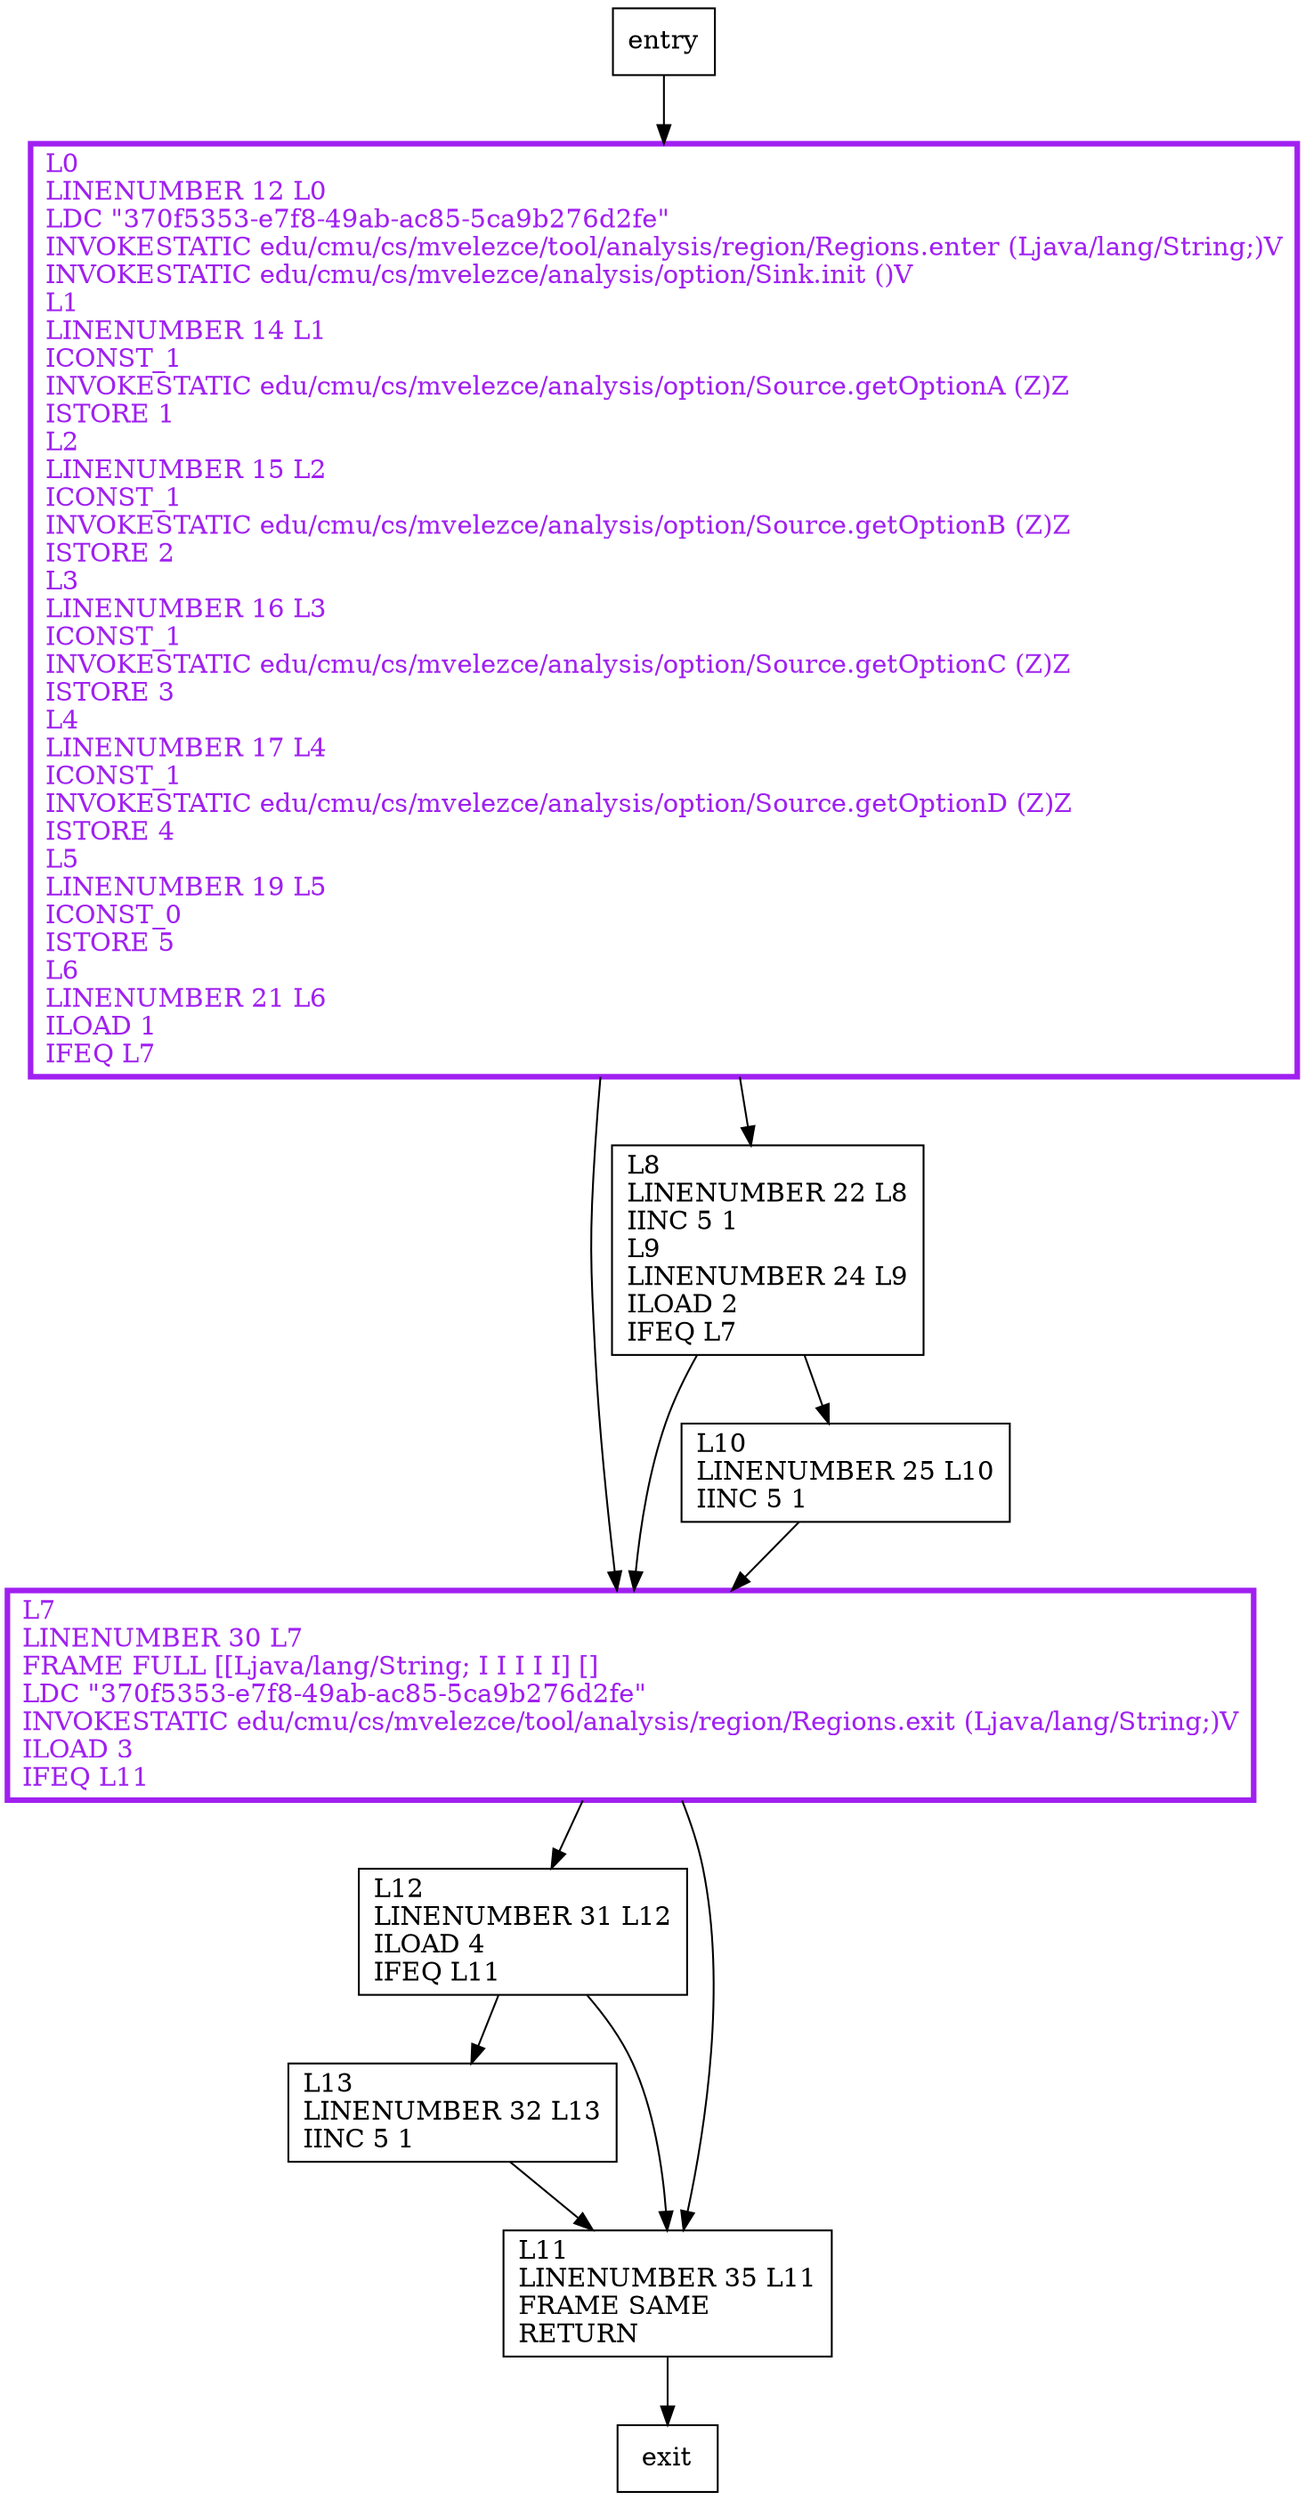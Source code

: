 digraph main {
node [shape=record];
1519451306 [label="L7\lLINENUMBER 30 L7\lFRAME FULL [[Ljava/lang/String; I I I I I] []\lLDC \"370f5353-e7f8-49ab-ac85-5ca9b276d2fe\"\lINVOKESTATIC edu/cmu/cs/mvelezce/tool/analysis/region/Regions.exit (Ljava/lang/String;)V\lILOAD 3\lIFEQ L11\l"];
403041430 [label="L8\lLINENUMBER 22 L8\lIINC 5 1\lL9\lLINENUMBER 24 L9\lILOAD 2\lIFEQ L7\l"];
851074149 [label="L10\lLINENUMBER 25 L10\lIINC 5 1\l"];
1199141889 [label="L12\lLINENUMBER 31 L12\lILOAD 4\lIFEQ L11\l"];
1140684760 [label="L0\lLINENUMBER 12 L0\lLDC \"370f5353-e7f8-49ab-ac85-5ca9b276d2fe\"\lINVOKESTATIC edu/cmu/cs/mvelezce/tool/analysis/region/Regions.enter (Ljava/lang/String;)V\lINVOKESTATIC edu/cmu/cs/mvelezce/analysis/option/Sink.init ()V\lL1\lLINENUMBER 14 L1\lICONST_1\lINVOKESTATIC edu/cmu/cs/mvelezce/analysis/option/Source.getOptionA (Z)Z\lISTORE 1\lL2\lLINENUMBER 15 L2\lICONST_1\lINVOKESTATIC edu/cmu/cs/mvelezce/analysis/option/Source.getOptionB (Z)Z\lISTORE 2\lL3\lLINENUMBER 16 L3\lICONST_1\lINVOKESTATIC edu/cmu/cs/mvelezce/analysis/option/Source.getOptionC (Z)Z\lISTORE 3\lL4\lLINENUMBER 17 L4\lICONST_1\lINVOKESTATIC edu/cmu/cs/mvelezce/analysis/option/Source.getOptionD (Z)Z\lISTORE 4\lL5\lLINENUMBER 19 L5\lICONST_0\lISTORE 5\lL6\lLINENUMBER 21 L6\lILOAD 1\lIFEQ L7\l"];
1882145060 [label="L13\lLINENUMBER 32 L13\lIINC 5 1\l"];
449953373 [label="L11\lLINENUMBER 35 L11\lFRAME SAME\lRETURN\l"];
entry;
exit;
entry -> 1140684760;
1519451306 -> 1199141889;
1519451306 -> 449953373;
403041430 -> 1519451306;
403041430 -> 851074149;
851074149 -> 1519451306;
1199141889 -> 1882145060;
1199141889 -> 449953373;
1140684760 -> 1519451306;
1140684760 -> 403041430;
1882145060 -> 449953373;
449953373 -> exit;
1519451306[fontcolor="purple", penwidth=3, color="purple"];
1140684760[fontcolor="purple", penwidth=3, color="purple"];
}
